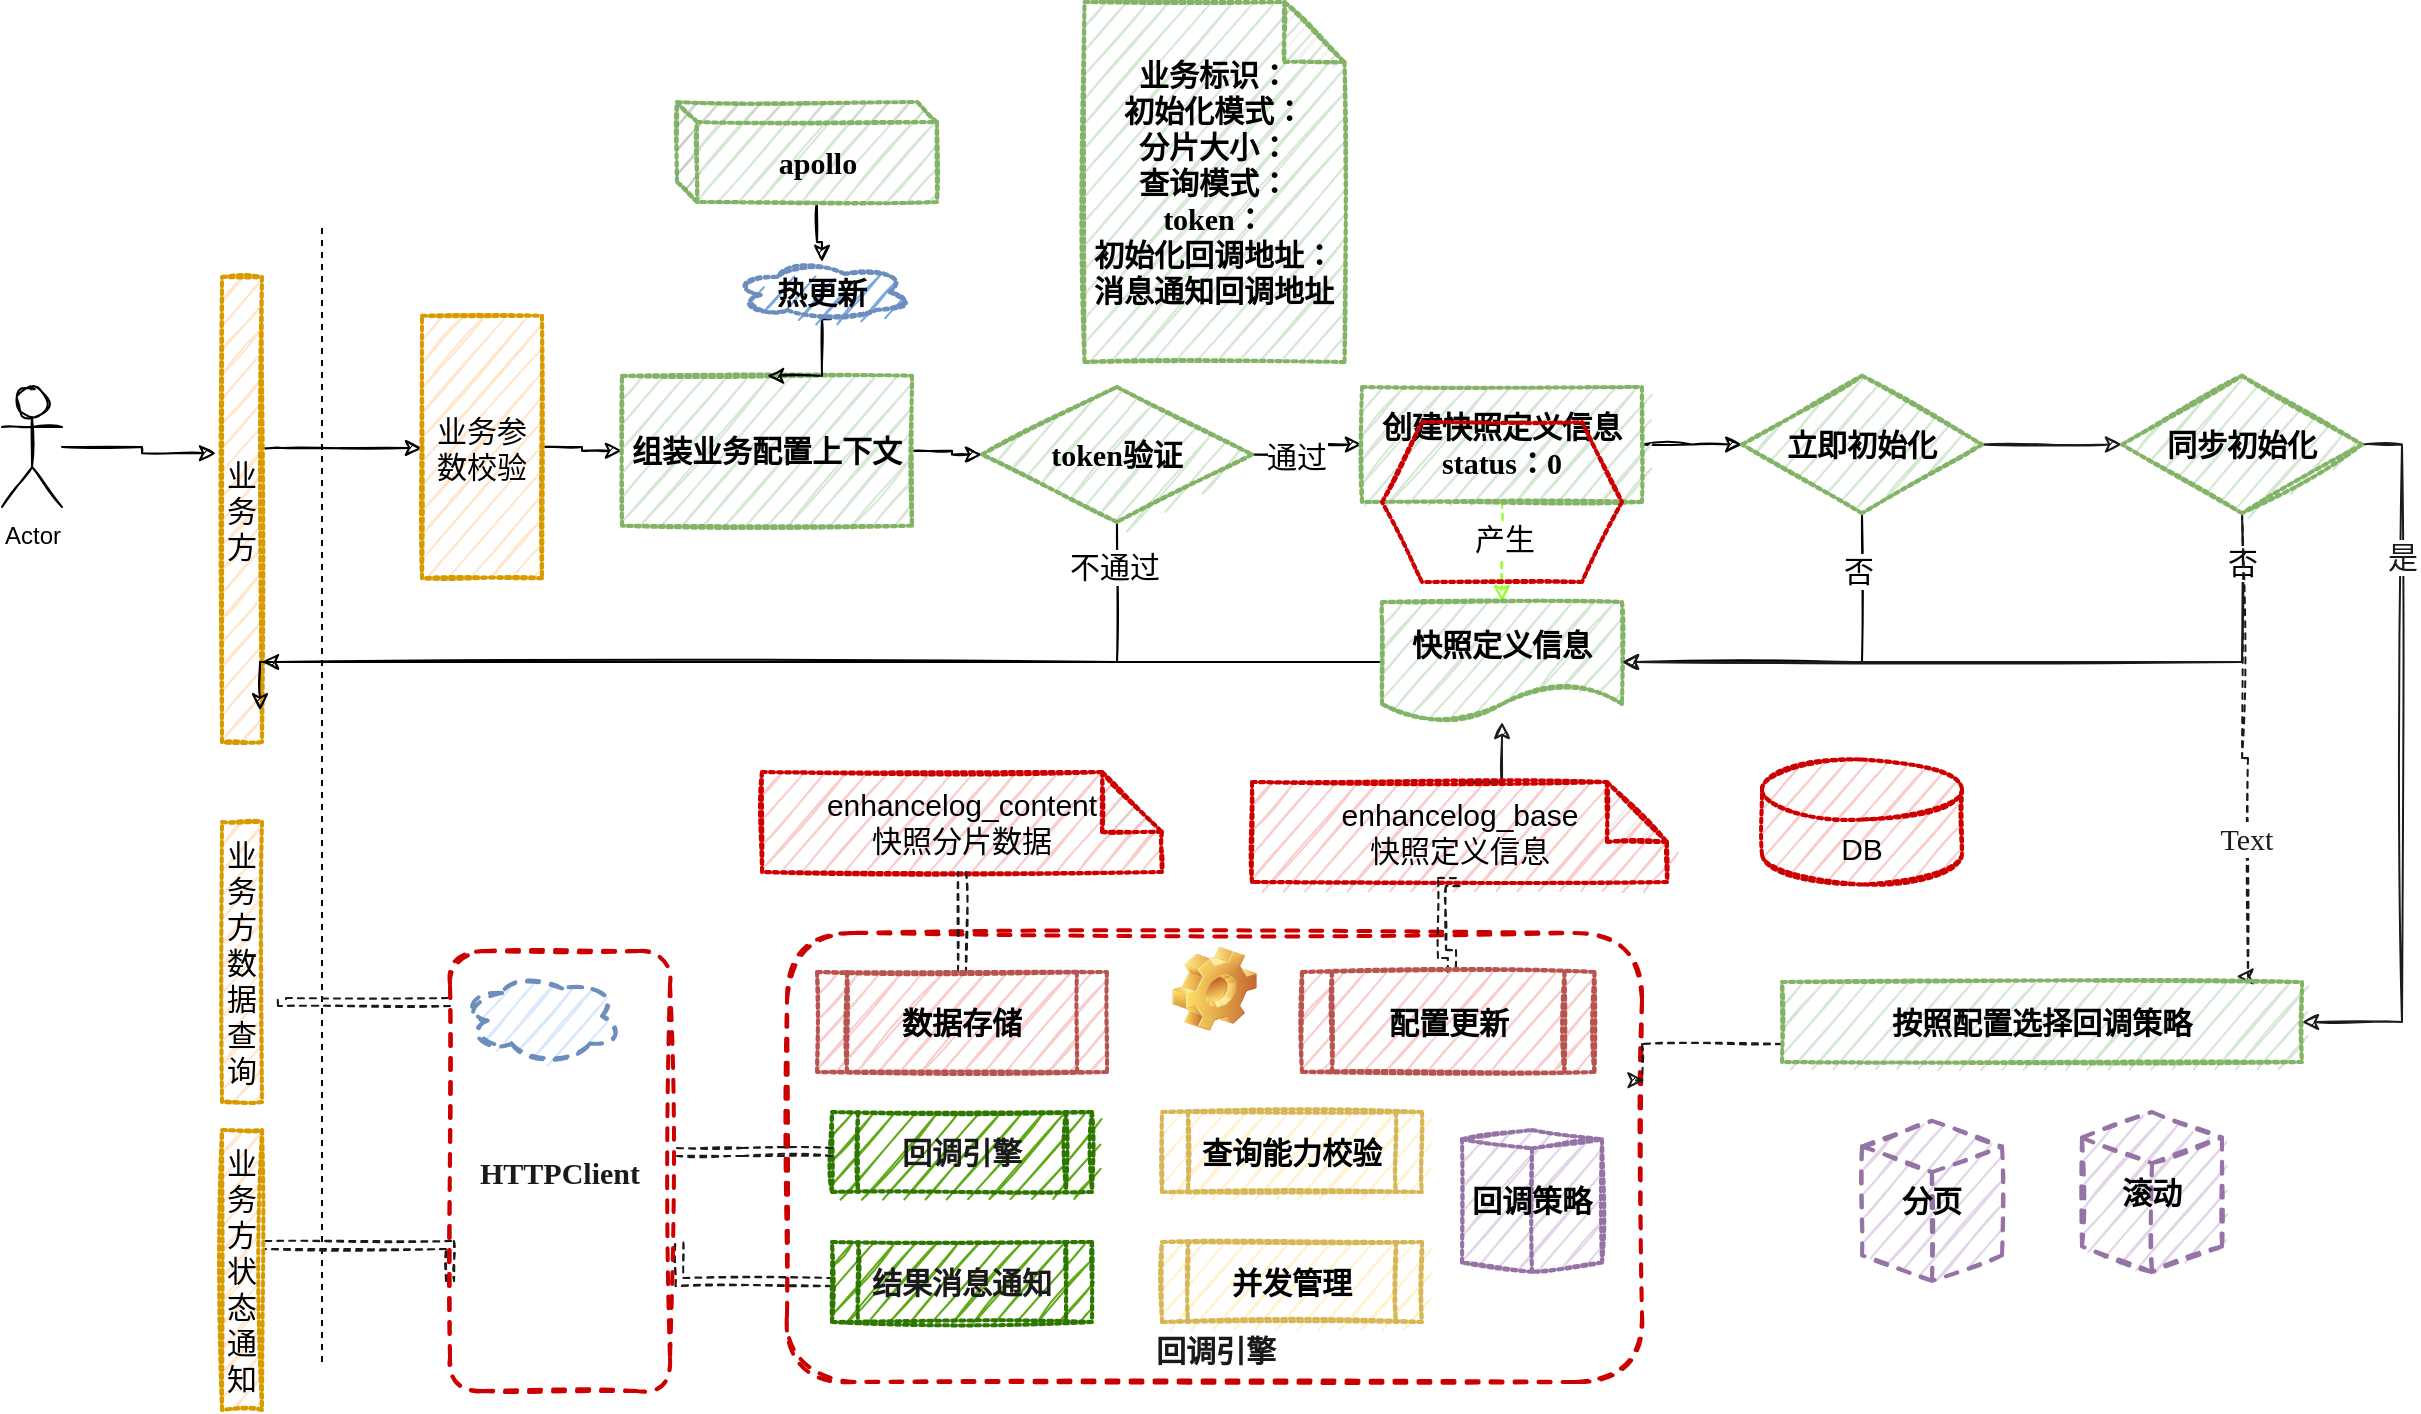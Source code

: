 <mxfile version="14.2.9" type="github">
  <diagram id="eG5aiIGwPH6QsHZ0CiSs" name="第 1 页">
    <mxGraphModel dx="1673" dy="2065" grid="1" gridSize="10" guides="1" tooltips="1" connect="1" arrows="1" fold="1" page="1" pageScale="1" pageWidth="827" pageHeight="1169" math="0" shadow="0">
      <root>
        <mxCell id="0" />
        <mxCell id="1" parent="0" />
        <mxCell id="IGkinvyOdZnhhztwzakV-101" value="回调引擎" style="label;whiteSpace=wrap;html=1;align=center;verticalAlign=bottom;spacingLeft=0;spacingBottom=4;imageAlign=center;imageVerticalAlign=top;image=img/clipart/Gear_128x128.png;dashed=1;sketch=1;strokeColor=#CC0000;strokeWidth=2;fillColor=none;fontFamily=Verdana;fontSize=15;fontColor=#1A1A1A;" vertex="1" parent="1">
          <mxGeometry x="472.5" y="415.44" width="427.5" height="224.56" as="geometry" />
        </mxCell>
        <mxCell id="IGkinvyOdZnhhztwzakV-7" value="" style="edgeStyle=orthogonalEdgeStyle;rounded=0;sketch=1;orthogonalLoop=1;jettySize=auto;html=1;fontSize=15;entryX=-0.15;entryY=0.379;entryDx=0;entryDy=0;entryPerimeter=0;" edge="1" parent="1" source="IGkinvyOdZnhhztwzakV-1" target="IGkinvyOdZnhhztwzakV-4">
          <mxGeometry relative="1" as="geometry">
            <mxPoint x="160" y="173" as="targetPoint" />
          </mxGeometry>
        </mxCell>
        <mxCell id="IGkinvyOdZnhhztwzakV-1" value="Actor" style="shape=umlActor;verticalLabelPosition=bottom;verticalAlign=top;html=1;outlineConnect=0;sketch=1;" vertex="1" parent="1">
          <mxGeometry x="80" y="142.5" width="30" height="60" as="geometry" />
        </mxCell>
        <mxCell id="IGkinvyOdZnhhztwzakV-9" value="" style="edgeStyle=orthogonalEdgeStyle;rounded=0;sketch=1;orthogonalLoop=1;jettySize=auto;html=1;fontSize=15;" edge="1" parent="1" source="IGkinvyOdZnhhztwzakV-4" target="IGkinvyOdZnhhztwzakV-8">
          <mxGeometry relative="1" as="geometry">
            <Array as="points">
              <mxPoint x="220" y="173" />
              <mxPoint x="220" y="173" />
            </Array>
          </mxGeometry>
        </mxCell>
        <mxCell id="IGkinvyOdZnhhztwzakV-4" value="业务方" style="rounded=0;whiteSpace=wrap;html=1;sketch=1;dashed=1;dashPattern=1 1;strokeWidth=2;perimeterSpacing=0;strokeColor=#d79b00;fillColor=#ffe6cc;fontSize=15;" vertex="1" parent="1">
          <mxGeometry x="190" y="87.5" width="20" height="232.5" as="geometry" />
        </mxCell>
        <mxCell id="IGkinvyOdZnhhztwzakV-33" style="edgeStyle=orthogonalEdgeStyle;rounded=0;sketch=1;orthogonalLoop=1;jettySize=auto;html=1;exitX=1;exitY=0.5;exitDx=0;exitDy=0;entryX=0;entryY=0.5;entryDx=0;entryDy=0;fontFamily=Verdana;fontSize=15;" edge="1" parent="1" source="IGkinvyOdZnhhztwzakV-8" target="IGkinvyOdZnhhztwzakV-29">
          <mxGeometry relative="1" as="geometry" />
        </mxCell>
        <mxCell id="IGkinvyOdZnhhztwzakV-8" value="业务参数校验" style="whiteSpace=wrap;html=1;rounded=0;dashed=1;dashPattern=1 1;fontSize=15;strokeColor=#d79b00;strokeWidth=2;fillColor=#ffe6cc;sketch=1;" vertex="1" parent="1">
          <mxGeometry x="290" y="106.88" width="60" height="131.25" as="geometry" />
        </mxCell>
        <mxCell id="IGkinvyOdZnhhztwzakV-10" value="DB" style="shape=cylinder3;whiteSpace=wrap;html=1;boundedLbl=1;backgroundOutline=1;size=15;dashed=1;dashPattern=1 1;sketch=1;strokeWidth=2;fontSize=15;fillColor=#f8cecc;strokeColor=#CC0000;" vertex="1" parent="1">
          <mxGeometry x="960" y="328.75" width="100" height="62.5" as="geometry" />
        </mxCell>
        <mxCell id="IGkinvyOdZnhhztwzakV-79" style="edgeStyle=orthogonalEdgeStyle;rounded=0;sketch=1;orthogonalLoop=1;jettySize=auto;html=1;exitX=0.5;exitY=0;exitDx=0;exitDy=0;exitPerimeter=0;strokeColor=#1A1A1A;fontFamily=Verdana;fontSize=15;" edge="1" parent="1" source="IGkinvyOdZnhhztwzakV-11" target="IGkinvyOdZnhhztwzakV-49">
          <mxGeometry relative="1" as="geometry">
            <Array as="points">
              <mxPoint x="830" y="340" />
            </Array>
          </mxGeometry>
        </mxCell>
        <mxCell id="IGkinvyOdZnhhztwzakV-11" value="enhancelog_base&lt;br&gt;快照定义信息" style="shape=note;whiteSpace=wrap;html=1;backgroundOutline=1;darkOpacity=0.05;dashed=1;dashPattern=1 1;sketch=1;strokeWidth=2;fontSize=15;fillColor=#f8cecc;strokeColor=#CC0000;" vertex="1" parent="1">
          <mxGeometry x="705" y="340" width="207.5" height="50" as="geometry" />
        </mxCell>
        <mxCell id="IGkinvyOdZnhhztwzakV-12" value="enhancelog_content&lt;br&gt;快照分片数据" style="shape=note;whiteSpace=wrap;html=1;backgroundOutline=1;darkOpacity=0.05;dashed=1;dashPattern=1 1;sketch=1;strokeWidth=2;fontSize=15;fillColor=#f8cecc;strokeColor=#CC0000;" vertex="1" parent="1">
          <mxGeometry x="460" y="335" width="200" height="50" as="geometry" />
        </mxCell>
        <mxCell id="IGkinvyOdZnhhztwzakV-38" style="edgeStyle=orthogonalEdgeStyle;rounded=0;sketch=1;orthogonalLoop=1;jettySize=auto;html=1;exitX=0;exitY=0;exitDx=70;exitDy=50;exitPerimeter=0;fontFamily=Verdana;fontSize=15;" edge="1" parent="1" source="IGkinvyOdZnhhztwzakV-15" target="IGkinvyOdZnhhztwzakV-13">
          <mxGeometry relative="1" as="geometry" />
        </mxCell>
        <mxCell id="IGkinvyOdZnhhztwzakV-15" value="apollo" style="shape=cube;whiteSpace=wrap;html=1;boundedLbl=1;backgroundOutline=1;darkOpacity=0.05;darkOpacity2=0.1;dashed=1;dashPattern=1 1;sketch=1;strokeColor=#82b366;strokeWidth=2;fontSize=15;size=10;fontFamily=Verdana;align=center;fontStyle=1;fillColor=#d5e8d4;" vertex="1" parent="1">
          <mxGeometry x="417.5" width="130" height="50" as="geometry" />
        </mxCell>
        <mxCell id="IGkinvyOdZnhhztwzakV-16" value="" style="endArrow=none;dashed=1;html=1;fontFamily=Verdana;fontSize=15;" edge="1" parent="1">
          <mxGeometry width="50" height="50" relative="1" as="geometry">
            <mxPoint x="240" y="630" as="sourcePoint" />
            <mxPoint x="240" y="60" as="targetPoint" />
          </mxGeometry>
        </mxCell>
        <mxCell id="IGkinvyOdZnhhztwzakV-25" value="业务标识：&lt;br&gt;初始化模式：&lt;br&gt;分片大小：&lt;br&gt;查询模式：&lt;br&gt;token：&lt;br&gt;初始化回调地址：&lt;br&gt;消息通知回调地址" style="shape=note;whiteSpace=wrap;html=1;backgroundOutline=1;darkOpacity=0.05;dashed=1;dashPattern=1 1;fontFamily=Verdana;fontSize=15;fontStyle=1;strokeColor=#82b366;strokeWidth=2;fillColor=#d5e8d4;sketch=1;align=center;" vertex="1" parent="1">
          <mxGeometry x="621.25" y="-50" width="130" height="180" as="geometry" />
        </mxCell>
        <mxCell id="IGkinvyOdZnhhztwzakV-37" value="" style="edgeStyle=orthogonalEdgeStyle;rounded=0;sketch=1;orthogonalLoop=1;jettySize=auto;html=1;fontFamily=Verdana;fontSize=15;" edge="1" parent="1" source="IGkinvyOdZnhhztwzakV-29" target="IGkinvyOdZnhhztwzakV-36">
          <mxGeometry relative="1" as="geometry" />
        </mxCell>
        <mxCell id="IGkinvyOdZnhhztwzakV-29" value="组装业务配置上下文" style="whiteSpace=wrap;html=1;dashed=1;dashPattern=1 1;fontFamily=Verdana;fontSize=15;fontStyle=1;strokeColor=#82b366;strokeWidth=2;fillColor=#d5e8d4;sketch=1;" vertex="1" parent="1">
          <mxGeometry x="390" y="136.88" width="145" height="75" as="geometry" />
        </mxCell>
        <mxCell id="IGkinvyOdZnhhztwzakV-39" style="edgeStyle=orthogonalEdgeStyle;rounded=0;sketch=1;orthogonalLoop=1;jettySize=auto;html=1;exitX=0.55;exitY=0.95;exitDx=0;exitDy=0;exitPerimeter=0;entryX=0.5;entryY=0;entryDx=0;entryDy=0;fontFamily=Verdana;fontSize=15;" edge="1" parent="1" source="IGkinvyOdZnhhztwzakV-13" target="IGkinvyOdZnhhztwzakV-29">
          <mxGeometry relative="1" as="geometry">
            <Array as="points">
              <mxPoint x="490" y="109" />
            </Array>
          </mxGeometry>
        </mxCell>
        <mxCell id="IGkinvyOdZnhhztwzakV-13" value="热更新" style="ellipse;shape=cloud;whiteSpace=wrap;html=1;dashed=1;dashPattern=1 1;sketch=1;strokeColor=#6c8ebf;strokeWidth=2;fontSize=15;fillColor=#7EA6E0;fontStyle=1" vertex="1" parent="1">
          <mxGeometry x="445" y="80" width="90" height="30" as="geometry" />
        </mxCell>
        <mxCell id="IGkinvyOdZnhhztwzakV-42" value="" style="edgeStyle=orthogonalEdgeStyle;rounded=0;sketch=1;orthogonalLoop=1;jettySize=auto;html=1;fontFamily=Verdana;fontSize=15;" edge="1" parent="1" source="IGkinvyOdZnhhztwzakV-36" target="IGkinvyOdZnhhztwzakV-41">
          <mxGeometry relative="1" as="geometry" />
        </mxCell>
        <mxCell id="IGkinvyOdZnhhztwzakV-56" value="通过" style="edgeLabel;html=1;align=center;verticalAlign=middle;resizable=0;points=[];fontSize=15;fontFamily=Verdana;" vertex="1" connectable="0" parent="IGkinvyOdZnhhztwzakV-42">
          <mxGeometry x="-0.291" relative="1" as="geometry">
            <mxPoint as="offset" />
          </mxGeometry>
        </mxCell>
        <mxCell id="IGkinvyOdZnhhztwzakV-54" style="edgeStyle=orthogonalEdgeStyle;rounded=0;sketch=1;orthogonalLoop=1;jettySize=auto;html=1;exitX=0.5;exitY=1;exitDx=0;exitDy=0;fontFamily=Verdana;fontSize=15;" edge="1" parent="1" source="IGkinvyOdZnhhztwzakV-36" target="IGkinvyOdZnhhztwzakV-4">
          <mxGeometry relative="1" as="geometry">
            <Array as="points">
              <mxPoint x="637" y="280" />
            </Array>
          </mxGeometry>
        </mxCell>
        <mxCell id="IGkinvyOdZnhhztwzakV-55" value="不通过" style="edgeLabel;html=1;align=center;verticalAlign=middle;resizable=0;points=[];fontSize=15;fontFamily=Verdana;" vertex="1" connectable="0" parent="IGkinvyOdZnhhztwzakV-54">
          <mxGeometry x="-0.912" y="-2" relative="1" as="geometry">
            <mxPoint as="offset" />
          </mxGeometry>
        </mxCell>
        <mxCell id="IGkinvyOdZnhhztwzakV-36" value="token验证" style="rhombus;whiteSpace=wrap;html=1;dashed=1;dashPattern=1 1;fontFamily=Verdana;fontSize=15;fontStyle=1;strokeColor=#82b366;strokeWidth=2;fillColor=#d5e8d4;sketch=1;" vertex="1" parent="1">
          <mxGeometry x="570" y="142.5" width="135" height="67.5" as="geometry" />
        </mxCell>
        <mxCell id="IGkinvyOdZnhhztwzakV-44" value="" style="edgeStyle=orthogonalEdgeStyle;rounded=0;sketch=1;orthogonalLoop=1;jettySize=auto;html=1;fontFamily=Verdana;fontSize=15;" edge="1" parent="1" source="IGkinvyOdZnhhztwzakV-41" target="IGkinvyOdZnhhztwzakV-43">
          <mxGeometry relative="1" as="geometry" />
        </mxCell>
        <mxCell id="IGkinvyOdZnhhztwzakV-50" value="" style="edgeStyle=orthogonalEdgeStyle;rounded=0;sketch=1;orthogonalLoop=1;jettySize=auto;html=1;fontFamily=Verdana;fontSize=15;dashed=1;strokeColor=#99FF33;" edge="1" parent="1" source="IGkinvyOdZnhhztwzakV-41" target="IGkinvyOdZnhhztwzakV-49">
          <mxGeometry relative="1" as="geometry" />
        </mxCell>
        <mxCell id="IGkinvyOdZnhhztwzakV-57" value="产生" style="edgeLabel;html=1;align=center;verticalAlign=middle;resizable=0;points=[];fontSize=15;fontFamily=Verdana;" vertex="1" connectable="0" parent="IGkinvyOdZnhhztwzakV-50">
          <mxGeometry x="-0.3" y="1" relative="1" as="geometry">
            <mxPoint as="offset" />
          </mxGeometry>
        </mxCell>
        <mxCell id="IGkinvyOdZnhhztwzakV-41" value="创建快照定义信息&lt;br&gt;status：0" style="whiteSpace=wrap;html=1;dashed=1;dashPattern=1 1;fontFamily=Verdana;fontSize=15;fontStyle=1;strokeColor=#82b366;strokeWidth=2;fillColor=#d5e8d4;sketch=1;" vertex="1" parent="1">
          <mxGeometry x="760" y="142.5" width="140" height="57.5" as="geometry" />
        </mxCell>
        <mxCell id="IGkinvyOdZnhhztwzakV-51" style="edgeStyle=orthogonalEdgeStyle;rounded=0;sketch=1;orthogonalLoop=1;jettySize=auto;html=1;entryX=1;entryY=0.5;entryDx=0;entryDy=0;fontFamily=Verdana;fontSize=15;" edge="1" parent="1" source="IGkinvyOdZnhhztwzakV-43" target="IGkinvyOdZnhhztwzakV-49">
          <mxGeometry relative="1" as="geometry">
            <Array as="points">
              <mxPoint x="1010" y="280" />
            </Array>
          </mxGeometry>
        </mxCell>
        <mxCell id="IGkinvyOdZnhhztwzakV-52" value="否" style="edgeLabel;html=1;align=center;verticalAlign=middle;resizable=0;points=[];fontSize=15;fontFamily=Verdana;" vertex="1" connectable="0" parent="IGkinvyOdZnhhztwzakV-51">
          <mxGeometry x="-0.711" y="-2" relative="1" as="geometry">
            <mxPoint as="offset" />
          </mxGeometry>
        </mxCell>
        <mxCell id="IGkinvyOdZnhhztwzakV-60" value="" style="edgeStyle=orthogonalEdgeStyle;rounded=0;sketch=1;orthogonalLoop=1;jettySize=auto;html=1;strokeColor=#1A1A1A;fontFamily=Verdana;fontSize=15;" edge="1" parent="1" source="IGkinvyOdZnhhztwzakV-43" target="IGkinvyOdZnhhztwzakV-59">
          <mxGeometry relative="1" as="geometry" />
        </mxCell>
        <mxCell id="IGkinvyOdZnhhztwzakV-43" value="立即初始化" style="rhombus;whiteSpace=wrap;html=1;dashed=1;dashPattern=1 1;fontFamily=Verdana;fontSize=15;fontStyle=1;strokeColor=#82b366;strokeWidth=2;fillColor=#d5e8d4;sketch=1;" vertex="1" parent="1">
          <mxGeometry x="950" y="136.88" width="120" height="68.75" as="geometry" />
        </mxCell>
        <mxCell id="IGkinvyOdZnhhztwzakV-53" style="edgeStyle=orthogonalEdgeStyle;rounded=0;sketch=1;orthogonalLoop=1;jettySize=auto;html=1;fontFamily=Verdana;fontSize=15;entryX=0.95;entryY=0.932;entryDx=0;entryDy=0;entryPerimeter=0;" edge="1" parent="1" source="IGkinvyOdZnhhztwzakV-49" target="IGkinvyOdZnhhztwzakV-4">
          <mxGeometry relative="1" as="geometry">
            <mxPoint x="360" y="300" as="targetPoint" />
            <Array as="points">
              <mxPoint x="209" y="280" />
            </Array>
          </mxGeometry>
        </mxCell>
        <mxCell id="IGkinvyOdZnhhztwzakV-49" value="快照定义信息" style="shape=document;whiteSpace=wrap;html=1;boundedLbl=1;dashed=1;dashPattern=1 1;fontFamily=Verdana;fontSize=15;fontStyle=1;strokeColor=#82b366;strokeWidth=2;fillColor=#d5e8d4;sketch=1;" vertex="1" parent="1">
          <mxGeometry x="770" y="250" width="120" height="60" as="geometry" />
        </mxCell>
        <mxCell id="IGkinvyOdZnhhztwzakV-61" style="edgeStyle=orthogonalEdgeStyle;rounded=0;sketch=1;orthogonalLoop=1;jettySize=auto;html=1;entryX=1;entryY=0.5;entryDx=0;entryDy=0;strokeColor=#1A1A1A;fontFamily=Verdana;fontSize=15;" edge="1" parent="1" source="IGkinvyOdZnhhztwzakV-59" target="IGkinvyOdZnhhztwzakV-49">
          <mxGeometry relative="1" as="geometry">
            <Array as="points">
              <mxPoint x="1200" y="280" />
            </Array>
          </mxGeometry>
        </mxCell>
        <mxCell id="IGkinvyOdZnhhztwzakV-62" value="否" style="edgeLabel;html=1;align=center;verticalAlign=middle;resizable=0;points=[];fontSize=15;fontFamily=Verdana;" vertex="1" connectable="0" parent="IGkinvyOdZnhhztwzakV-61">
          <mxGeometry x="-0.873" relative="1" as="geometry">
            <mxPoint as="offset" />
          </mxGeometry>
        </mxCell>
        <mxCell id="IGkinvyOdZnhhztwzakV-82" style="edgeStyle=orthogonalEdgeStyle;rounded=0;sketch=1;orthogonalLoop=1;jettySize=auto;html=1;strokeColor=#1A1A1A;fontFamily=Verdana;fontSize=15;fontColor=#1A1A1A;dashed=1;entryX=0.874;entryY=-0.069;entryDx=0;entryDy=0;entryPerimeter=0;" edge="1" parent="1" source="IGkinvyOdZnhhztwzakV-59" target="IGkinvyOdZnhhztwzakV-64">
          <mxGeometry relative="1" as="geometry">
            <mxPoint x="1230" y="410" as="targetPoint" />
            <Array as="points">
              <mxPoint x="1200" y="328" />
              <mxPoint x="1203" y="328" />
            </Array>
          </mxGeometry>
        </mxCell>
        <mxCell id="IGkinvyOdZnhhztwzakV-111" value="Text" style="edgeLabel;html=1;align=center;verticalAlign=middle;resizable=0;points=[];fontSize=15;fontFamily=Verdana;fontColor=#1A1A1A;" vertex="1" connectable="0" parent="IGkinvyOdZnhhztwzakV-82">
          <mxGeometry x="0.376" y="-1" relative="1" as="geometry">
            <mxPoint as="offset" />
          </mxGeometry>
        </mxCell>
        <mxCell id="IGkinvyOdZnhhztwzakV-109" style="edgeStyle=orthogonalEdgeStyle;rounded=0;sketch=1;orthogonalLoop=1;jettySize=auto;html=1;exitX=1;exitY=0.5;exitDx=0;exitDy=0;entryX=1;entryY=0.5;entryDx=0;entryDy=0;strokeColor=#1A1A1A;fontFamily=Verdana;fontSize=15;fontColor=#1A1A1A;" edge="1" parent="1" source="IGkinvyOdZnhhztwzakV-59" target="IGkinvyOdZnhhztwzakV-64">
          <mxGeometry relative="1" as="geometry" />
        </mxCell>
        <mxCell id="IGkinvyOdZnhhztwzakV-110" value="是" style="edgeLabel;html=1;align=center;verticalAlign=middle;resizable=0;points=[];fontSize=15;fontFamily=Verdana;fontColor=#1A1A1A;" vertex="1" connectable="0" parent="IGkinvyOdZnhhztwzakV-109">
          <mxGeometry x="-0.58" relative="1" as="geometry">
            <mxPoint as="offset" />
          </mxGeometry>
        </mxCell>
        <mxCell id="IGkinvyOdZnhhztwzakV-59" value="同步初始化" style="rhombus;whiteSpace=wrap;html=1;dashed=1;dashPattern=1 1;fontFamily=Verdana;fontSize=15;fontStyle=1;strokeColor=#82b366;strokeWidth=2;fillColor=#d5e8d4;sketch=1;" vertex="1" parent="1">
          <mxGeometry x="1140" y="136.88" width="120" height="68.75" as="geometry" />
        </mxCell>
        <mxCell id="IGkinvyOdZnhhztwzakV-84" style="edgeStyle=orthogonalEdgeStyle;rounded=0;sketch=1;orthogonalLoop=1;jettySize=auto;html=1;entryX=1.003;entryY=0.328;entryDx=0;entryDy=0;dashed=1;strokeColor=#1A1A1A;fontFamily=Verdana;fontSize=15;fontColor=#1A1A1A;entryPerimeter=0;" edge="1" parent="1" source="IGkinvyOdZnhhztwzakV-64" target="IGkinvyOdZnhhztwzakV-101">
          <mxGeometry relative="1" as="geometry">
            <mxPoint x="900.0" y="482.5" as="targetPoint" />
            <Array as="points">
              <mxPoint x="900" y="471" />
              <mxPoint x="900" y="489" />
            </Array>
          </mxGeometry>
        </mxCell>
        <mxCell id="IGkinvyOdZnhhztwzakV-64" value="按照配置选择回调策略" style="whiteSpace=wrap;html=1;dashed=1;dashPattern=1 1;fontFamily=Verdana;fontSize=15;fontStyle=1;strokeColor=#82b366;strokeWidth=2;fillColor=#d5e8d4;sketch=1;" vertex="1" parent="1">
          <mxGeometry x="970" y="440" width="260" height="40" as="geometry" />
        </mxCell>
        <mxCell id="IGkinvyOdZnhhztwzakV-69" value="业务方&lt;br&gt;数据查询" style="rounded=0;whiteSpace=wrap;html=1;sketch=1;dashed=1;dashPattern=1 1;strokeWidth=2;perimeterSpacing=0;strokeColor=#d79b00;fillColor=#ffe6cc;fontSize=15;" vertex="1" parent="1">
          <mxGeometry x="190" y="360" width="20" height="140" as="geometry" />
        </mxCell>
        <mxCell id="IGkinvyOdZnhhztwzakV-73" value="分页" style="html=1;whiteSpace=wrap;shape=isoCube2;backgroundOutline=1;isoAngle=11.52;dashed=1;sketch=1;strokeColor=#9673a6;strokeWidth=2;fillColor=#e1d5e7;fontFamily=Verdana;fontSize=15;align=center;fontStyle=1" vertex="1" parent="1">
          <mxGeometry x="1010" y="509.44" width="70" height="80" as="geometry" />
        </mxCell>
        <mxCell id="IGkinvyOdZnhhztwzakV-74" value="滚动" style="html=1;whiteSpace=wrap;shape=isoCube2;backgroundOutline=1;isoAngle=11.52;dashed=1;sketch=1;strokeColor=#9673a6;strokeWidth=2;fillColor=#e1d5e7;fontFamily=Verdana;fontSize=15;align=center;fontStyle=1" vertex="1" parent="1">
          <mxGeometry x="1120" y="505" width="70" height="80" as="geometry" />
        </mxCell>
        <mxCell id="IGkinvyOdZnhhztwzakV-75" value="回调策略" style="html=1;whiteSpace=wrap;shape=isoCube2;backgroundOutline=1;isoAngle=4.167;dashed=1;dashPattern=1 1;sketch=1;strokeColor=#9673a6;strokeWidth=2;fillColor=#e1d5e7;fontFamily=Verdana;fontSize=15;align=center;fontStyle=1" vertex="1" parent="1">
          <mxGeometry x="810" y="514" width="70" height="70.88" as="geometry" />
        </mxCell>
        <mxCell id="IGkinvyOdZnhhztwzakV-80" value="回调引擎" style="shape=process;whiteSpace=wrap;html=1;backgroundOutline=1;dashed=1;dashPattern=1 1;sketch=1;strokeColor=#2D7600;strokeWidth=2;fillColor=#60a917;fontFamily=Verdana;fontSize=15;align=center;fontColor=#1A1A1A;fontStyle=1" vertex="1" parent="1">
          <mxGeometry x="495" y="505" width="130" height="40" as="geometry" />
        </mxCell>
        <mxCell id="IGkinvyOdZnhhztwzakV-85" value="并发管理" style="shape=process;whiteSpace=wrap;html=1;backgroundOutline=1;dashed=1;dashPattern=1 1;sketch=1;strokeColor=#d6b656;strokeWidth=2;fillColor=#fff2cc;fontFamily=Verdana;fontSize=15;align=center;fontStyle=1" vertex="1" parent="1">
          <mxGeometry x="660" y="570" width="130" height="40" as="geometry" />
        </mxCell>
        <mxCell id="IGkinvyOdZnhhztwzakV-86" value="" style="shape=hexagon;perimeter=hexagonPerimeter2;whiteSpace=wrap;html=1;fixedSize=1;dashed=1;dashPattern=1 1;sketch=1;strokeColor=#CC0000;strokeWidth=2;fillColor=none;fontFamily=Verdana;fontSize=15;fontColor=#1A1A1A;align=center;" vertex="1" parent="1">
          <mxGeometry x="770" y="160" width="120" height="80" as="geometry" />
        </mxCell>
        <mxCell id="IGkinvyOdZnhhztwzakV-88" style="edgeStyle=orthogonalEdgeStyle;rounded=0;sketch=1;orthogonalLoop=1;jettySize=auto;html=1;entryX=1.5;entryY=0.633;entryDx=0;entryDy=0;entryPerimeter=0;dashed=1;strokeColor=#1A1A1A;fontFamily=Verdana;fontSize=15;fontColor=#1A1A1A;shape=link;" edge="1" parent="1" source="IGkinvyOdZnhhztwzakV-102" target="IGkinvyOdZnhhztwzakV-69">
          <mxGeometry relative="1" as="geometry">
            <mxPoint x="267.5" y="525" as="sourcePoint" />
            <Array as="points">
              <mxPoint x="220" y="450" />
            </Array>
          </mxGeometry>
        </mxCell>
        <mxCell id="IGkinvyOdZnhhztwzakV-89" style="edgeStyle=orthogonalEdgeStyle;shape=link;rounded=0;sketch=1;orthogonalLoop=1;jettySize=auto;html=1;dashed=1;strokeColor=#1A1A1A;fontFamily=Verdana;fontSize=15;fontColor=#1A1A1A;entryX=0;entryY=0.5;entryDx=0;entryDy=0;" edge="1" parent="1" target="IGkinvyOdZnhhztwzakV-80">
          <mxGeometry relative="1" as="geometry">
            <mxPoint x="417.5" y="525" as="sourcePoint" />
            <Array as="points">
              <mxPoint x="450" y="525" />
              <mxPoint x="450" y="525" />
            </Array>
          </mxGeometry>
        </mxCell>
        <mxCell id="IGkinvyOdZnhhztwzakV-93" style="edgeStyle=orthogonalEdgeStyle;shape=link;rounded=0;sketch=1;orthogonalLoop=1;jettySize=auto;html=1;entryX=0.5;entryY=1;entryDx=0;entryDy=0;entryPerimeter=0;dashed=1;strokeColor=#1A1A1A;fontFamily=Verdana;fontSize=15;fontColor=#1A1A1A;" edge="1" parent="1" source="IGkinvyOdZnhhztwzakV-90" target="IGkinvyOdZnhhztwzakV-12">
          <mxGeometry relative="1" as="geometry" />
        </mxCell>
        <mxCell id="IGkinvyOdZnhhztwzakV-90" value="数据存储" style="shape=process;whiteSpace=wrap;html=1;backgroundOutline=1;dashed=1;dashPattern=1 1;sketch=1;strokeColor=#b85450;strokeWidth=2;fillColor=#f8cecc;fontFamily=Verdana;fontSize=15;align=center;fontStyle=1" vertex="1" parent="1">
          <mxGeometry x="487.5" y="435" width="145" height="50" as="geometry" />
        </mxCell>
        <mxCell id="IGkinvyOdZnhhztwzakV-92" style="edgeStyle=orthogonalEdgeStyle;shape=link;rounded=0;sketch=1;orthogonalLoop=1;jettySize=auto;html=1;entryX=0.5;entryY=1;entryDx=0;entryDy=0;entryPerimeter=0;dashed=1;strokeColor=#1A1A1A;fontFamily=Verdana;fontSize=15;fontColor=#1A1A1A;" edge="1" parent="1" source="IGkinvyOdZnhhztwzakV-91" target="IGkinvyOdZnhhztwzakV-11">
          <mxGeometry relative="1" as="geometry">
            <Array as="points">
              <mxPoint x="805" y="426" />
              <mxPoint x="800" y="426" />
              <mxPoint x="800" y="390" />
            </Array>
          </mxGeometry>
        </mxCell>
        <mxCell id="IGkinvyOdZnhhztwzakV-91" value="配置更新" style="shape=process;whiteSpace=wrap;html=1;backgroundOutline=1;dashed=1;dashPattern=1 1;sketch=1;strokeColor=#b85450;strokeWidth=2;fillColor=#f8cecc;fontFamily=Verdana;fontSize=15;align=center;fontStyle=1" vertex="1" parent="1">
          <mxGeometry x="730" y="435" width="146.25" height="50" as="geometry" />
        </mxCell>
        <mxCell id="IGkinvyOdZnhhztwzakV-100" style="edgeStyle=orthogonalEdgeStyle;shape=link;rounded=0;sketch=1;orthogonalLoop=1;jettySize=auto;html=1;exitX=0;exitY=0.5;exitDx=0;exitDy=0;entryX=1.008;entryY=0.802;entryDx=0;entryDy=0;entryPerimeter=0;dashed=1;strokeColor=#1A1A1A;fontFamily=Verdana;fontSize=15;fontColor=#1A1A1A;" edge="1" parent="1" source="IGkinvyOdZnhhztwzakV-95">
          <mxGeometry relative="1" as="geometry">
            <mxPoint x="418.7" y="570.3" as="targetPoint" />
            <Array as="points">
              <mxPoint x="419" y="590" />
            </Array>
          </mxGeometry>
        </mxCell>
        <mxCell id="IGkinvyOdZnhhztwzakV-95" value="结果消息通知" style="shape=process;whiteSpace=wrap;html=1;backgroundOutline=1;dashed=1;dashPattern=1 1;sketch=1;strokeColor=#2D7600;strokeWidth=2;fillColor=#60a917;fontFamily=Verdana;fontSize=15;align=center;fontColor=#1A1A1A;fontStyle=1" vertex="1" parent="1">
          <mxGeometry x="495" y="570" width="130" height="40" as="geometry" />
        </mxCell>
        <mxCell id="IGkinvyOdZnhhztwzakV-96" value="查询能力校验" style="shape=process;whiteSpace=wrap;html=1;backgroundOutline=1;dashed=1;dashPattern=1 1;sketch=1;strokeColor=#d6b656;strokeWidth=2;fillColor=#fff2cc;fontFamily=Verdana;fontSize=15;align=center;fontStyle=1" vertex="1" parent="1">
          <mxGeometry x="660" y="505" width="130" height="40" as="geometry" />
        </mxCell>
        <mxCell id="IGkinvyOdZnhhztwzakV-106" style="edgeStyle=orthogonalEdgeStyle;shape=link;rounded=0;sketch=1;orthogonalLoop=1;jettySize=auto;html=1;exitX=0;exitY=0.75;exitDx=0;exitDy=0;entryX=1.085;entryY=0.411;entryDx=0;entryDy=0;entryPerimeter=0;dashed=1;strokeColor=#1A1A1A;fontFamily=Verdana;fontSize=15;fontColor=#1A1A1A;" edge="1" parent="1" source="IGkinvyOdZnhhztwzakV-102" target="IGkinvyOdZnhhztwzakV-105">
          <mxGeometry relative="1" as="geometry">
            <Array as="points">
              <mxPoint x="304" y="572" />
            </Array>
          </mxGeometry>
        </mxCell>
        <mxCell id="IGkinvyOdZnhhztwzakV-102" value="HTTPClient" style="rounded=1;whiteSpace=wrap;html=1;dashed=1;sketch=1;strokeColor=#CC0000;strokeWidth=2;fillColor=none;fontFamily=Verdana;fontSize=15;fontColor=#1A1A1A;align=center;fontStyle=1" vertex="1" parent="1">
          <mxGeometry x="304" y="424.56" width="110" height="220" as="geometry" />
        </mxCell>
        <mxCell id="IGkinvyOdZnhhztwzakV-103" value="" style="ellipse;shape=cloud;whiteSpace=wrap;html=1;dashed=1;sketch=1;strokeColor=#6c8ebf;strokeWidth=2;fillColor=#dae8fc;fontFamily=Verdana;fontSize=15;align=center;" vertex="1" parent="1">
          <mxGeometry x="310" y="434" width="80" height="46" as="geometry" />
        </mxCell>
        <mxCell id="IGkinvyOdZnhhztwzakV-105" value="业务方&lt;br&gt;状态通知" style="rounded=0;whiteSpace=wrap;html=1;sketch=1;dashed=1;dashPattern=1 1;strokeWidth=2;perimeterSpacing=0;strokeColor=#d79b00;fillColor=#ffe6cc;fontSize=15;" vertex="1" parent="1">
          <mxGeometry x="190" y="514" width="20" height="140" as="geometry" />
        </mxCell>
      </root>
    </mxGraphModel>
  </diagram>
</mxfile>
